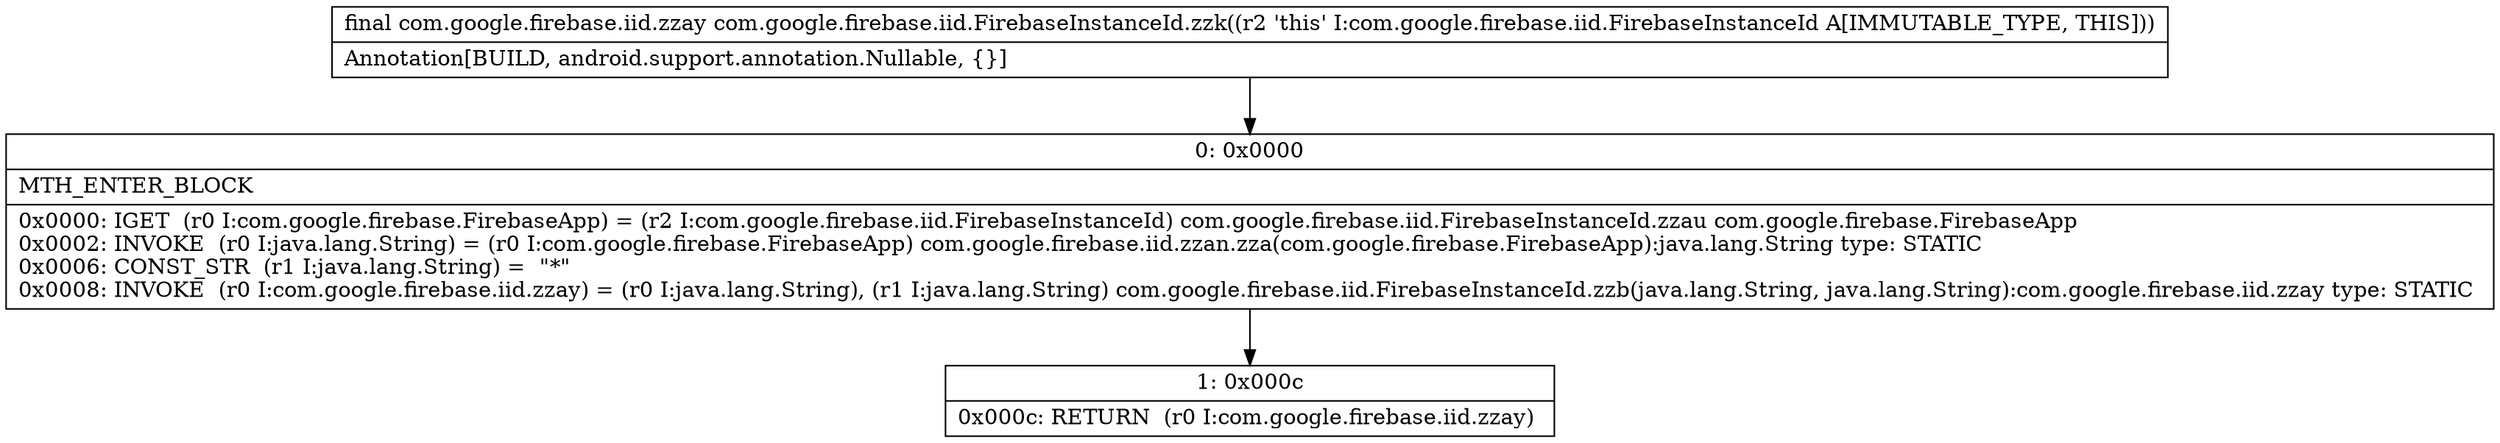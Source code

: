 digraph "CFG forcom.google.firebase.iid.FirebaseInstanceId.zzk()Lcom\/google\/firebase\/iid\/zzay;" {
Node_0 [shape=record,label="{0\:\ 0x0000|MTH_ENTER_BLOCK\l|0x0000: IGET  (r0 I:com.google.firebase.FirebaseApp) = (r2 I:com.google.firebase.iid.FirebaseInstanceId) com.google.firebase.iid.FirebaseInstanceId.zzau com.google.firebase.FirebaseApp \l0x0002: INVOKE  (r0 I:java.lang.String) = (r0 I:com.google.firebase.FirebaseApp) com.google.firebase.iid.zzan.zza(com.google.firebase.FirebaseApp):java.lang.String type: STATIC \l0x0006: CONST_STR  (r1 I:java.lang.String) =  \"*\" \l0x0008: INVOKE  (r0 I:com.google.firebase.iid.zzay) = (r0 I:java.lang.String), (r1 I:java.lang.String) com.google.firebase.iid.FirebaseInstanceId.zzb(java.lang.String, java.lang.String):com.google.firebase.iid.zzay type: STATIC \l}"];
Node_1 [shape=record,label="{1\:\ 0x000c|0x000c: RETURN  (r0 I:com.google.firebase.iid.zzay) \l}"];
MethodNode[shape=record,label="{final com.google.firebase.iid.zzay com.google.firebase.iid.FirebaseInstanceId.zzk((r2 'this' I:com.google.firebase.iid.FirebaseInstanceId A[IMMUTABLE_TYPE, THIS]))  | Annotation[BUILD, android.support.annotation.Nullable, \{\}]\l}"];
MethodNode -> Node_0;
Node_0 -> Node_1;
}

